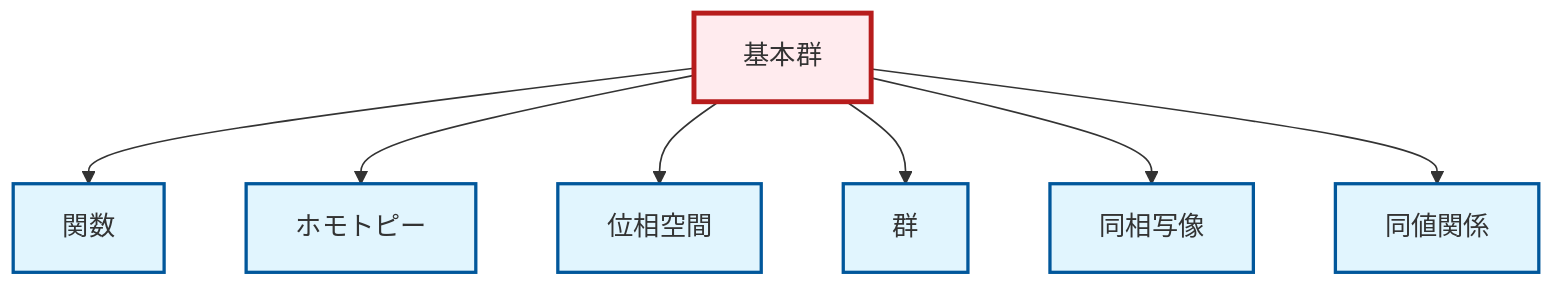graph TD
    classDef definition fill:#e1f5fe,stroke:#01579b,stroke-width:2px
    classDef theorem fill:#f3e5f5,stroke:#4a148c,stroke-width:2px
    classDef axiom fill:#fff3e0,stroke:#e65100,stroke-width:2px
    classDef example fill:#e8f5e9,stroke:#1b5e20,stroke-width:2px
    classDef current fill:#ffebee,stroke:#b71c1c,stroke-width:3px
    def-homotopy["ホモトピー"]:::definition
    def-fundamental-group["基本群"]:::definition
    def-topological-space["位相空間"]:::definition
    def-homeomorphism["同相写像"]:::definition
    def-function["関数"]:::definition
    def-group["群"]:::definition
    def-equivalence-relation["同値関係"]:::definition
    def-fundamental-group --> def-function
    def-fundamental-group --> def-homotopy
    def-fundamental-group --> def-topological-space
    def-fundamental-group --> def-group
    def-fundamental-group --> def-homeomorphism
    def-fundamental-group --> def-equivalence-relation
    class def-fundamental-group current